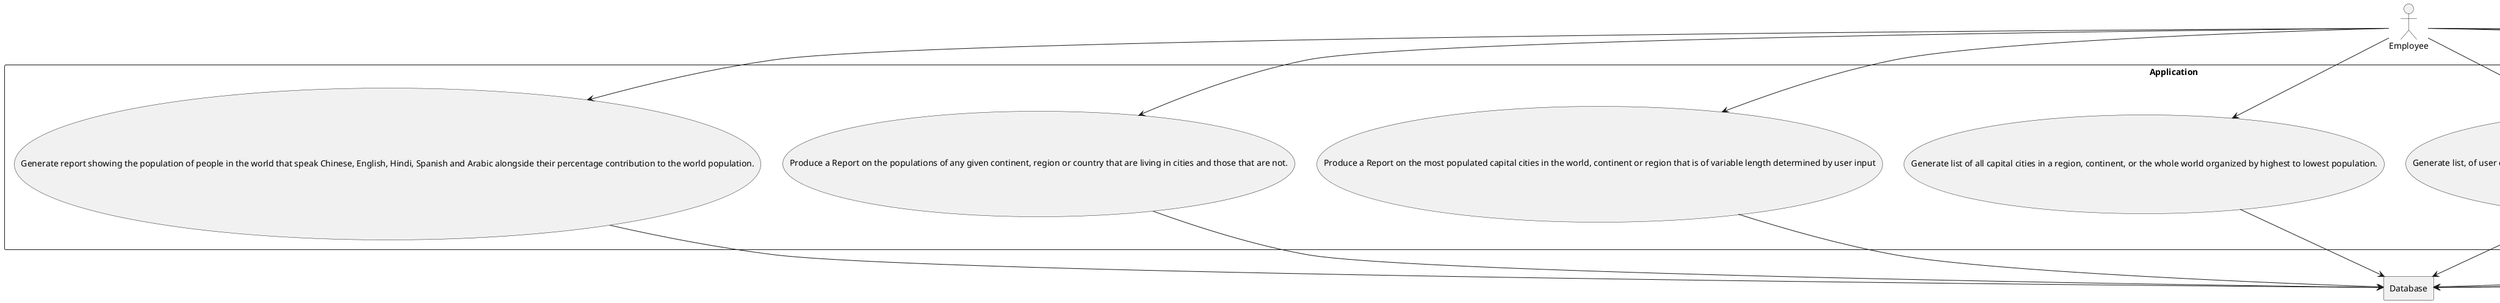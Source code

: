 @startuml
actor A1 as "Employee"

rectangle Database
rectangle Application {
usecase UC1 as "Produce population reports of all countries by world, region, or continent."
usecase UC2 as "Generate reports of the top populated countries in a continent, region, or the world. The length of the list is up to the user."
usecase UC3 as "Generate list of cities from largest to smallest population a specific district, country, region, continent, or in the entire world."
usecase UC4 as "Generate list, of user determined length, of most populated cities in any district, country, region, continent, or in the whole world."
usecase UC5 as "Generate list of all capital cities in a region, continent, or the whole world organized by highest to lowest population."
usecase UC6 as "Produce a Report on the most populated capital cities in the world, continent or region that is of variable length determined by user input"
usecase UC7 as "Produce a Report on the populations of any given continent, region or country that are living in cities and those that are not."
usecase UC8 as "Generate report showing the population of people in the world that speak Chinese, English, Hindi, Spanish and Arabic alongside their percentage contribution to the world population."
}

A1 --> UC1
A1 --> UC2
A1 --> UC3
A1 --> UC4
A1 --> UC5
A1 --> UC6
A1 --> UC7
A1 --> UC8

UC1 --> Database
UC2 --> Database
UC3 --> Database
UC4 --> Database
UC5 --> Database
UC6 --> Database
UC7 --> Database
UC8 --> Database
@enduml
